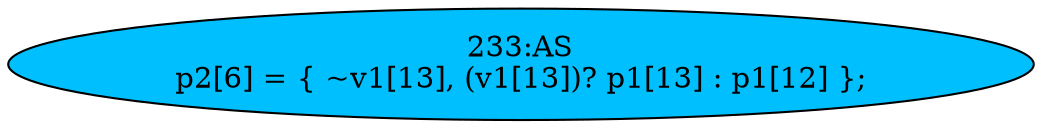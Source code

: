 strict digraph "" {
	node [label="\N"];
	"233:AS"	 [ast="<pyverilog.vparser.ast.Assign object at 0x7f40789ee910>",
		def_var="['p2']",
		fillcolor=deepskyblue,
		label="233:AS
p2[6] = { ~v1[13], (v1[13])? p1[13] : p1[12] };",
		statements="[]",
		style=filled,
		typ=Assign,
		use_var="['v1', 'v1', 'p1', 'p1']"];
}
